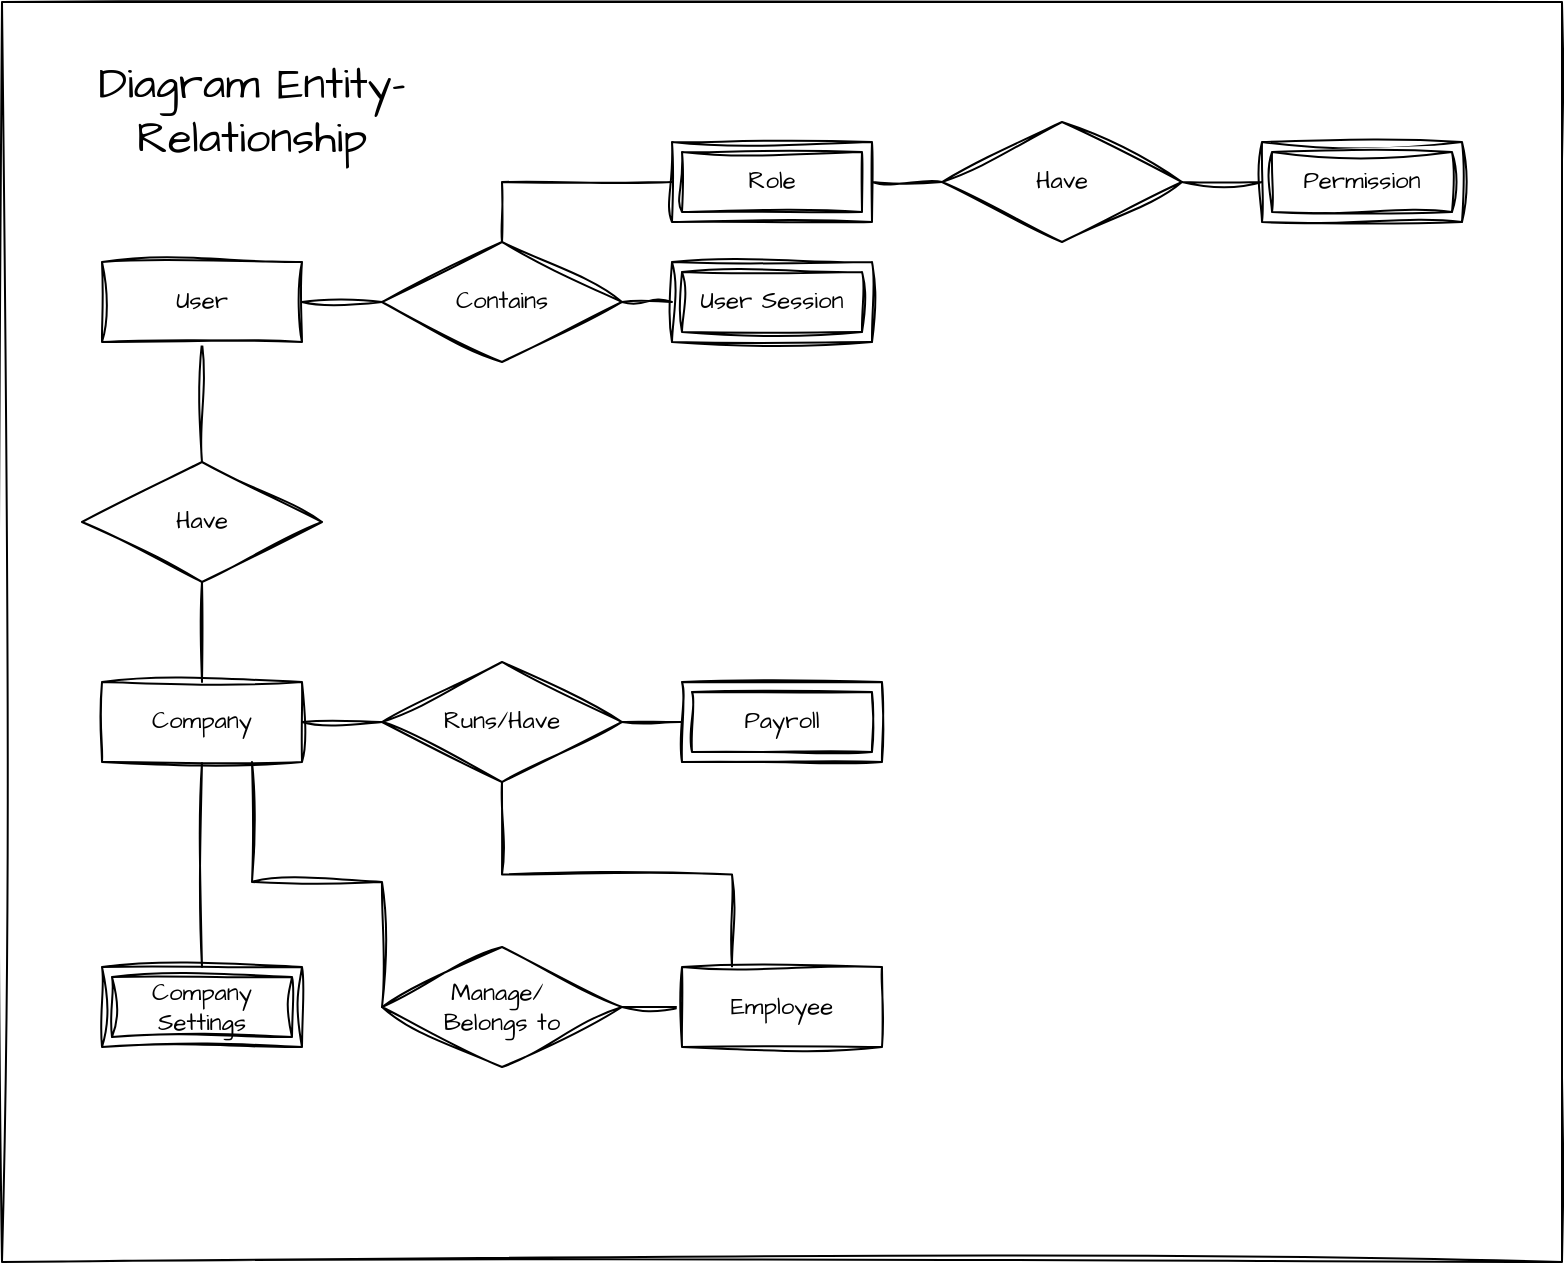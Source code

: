 <mxfile version="26.2.4">
  <diagram id="R2lEEEUBdFMjLlhIrx00" name="Diagram entity relationship - MVP">
    <mxGraphModel dx="1142" dy="601" grid="1" gridSize="10" guides="1" tooltips="1" connect="1" arrows="1" fold="1" page="1" pageScale="1" pageWidth="850" pageHeight="1100" background="none" math="0" shadow="0" extFonts="Permanent Marker^https://fonts.googleapis.com/css?family=Permanent+Marker">
      <root>
        <mxCell id="0" />
        <mxCell id="1" parent="0" />
        <mxCell id="NcDnEn3og4Owc58gdAHN-56" value="" style="rounded=0;whiteSpace=wrap;html=1;sketch=1;hachureGap=4;jiggle=2;curveFitting=1;fontFamily=Architects Daughter;fontSource=https%3A%2F%2Ffonts.googleapis.com%2Fcss%3Ffamily%3DArchitects%2BDaughter;" vertex="1" parent="1">
          <mxGeometry x="40" y="40" width="780" height="630" as="geometry" />
        </mxCell>
        <mxCell id="NcDnEn3og4Owc58gdAHN-57" value="&lt;font style=&quot;font-size: 22px;&quot;&gt;Diagram Entity-Relationship&lt;/font&gt;" style="text;html=1;align=center;verticalAlign=middle;whiteSpace=wrap;rounded=0;fontFamily=Architects Daughter;fontSource=https%3A%2F%2Ffonts.googleapis.com%2Fcss%3Ffamily%3DArchitects%2BDaughter;" vertex="1" parent="1">
          <mxGeometry x="50" y="80" width="230" height="30" as="geometry" />
        </mxCell>
        <mxCell id="NcDnEn3og4Owc58gdAHN-60" value="User Session" style="shape=ext;margin=3;double=1;whiteSpace=wrap;html=1;align=center;sketch=1;hachureGap=4;jiggle=2;curveFitting=1;fontFamily=Architects Daughter;fontSource=https%3A%2F%2Ffonts.googleapis.com%2Fcss%3Ffamily%3DArchitects%2BDaughter;" vertex="1" parent="1">
          <mxGeometry x="375" y="170" width="100" height="40" as="geometry" />
        </mxCell>
        <mxCell id="NcDnEn3og4Owc58gdAHN-90" style="edgeStyle=orthogonalEdgeStyle;rounded=0;sketch=1;hachureGap=4;jiggle=2;curveFitting=1;orthogonalLoop=1;jettySize=auto;html=1;exitX=1;exitY=0.5;exitDx=0;exitDy=0;entryX=0;entryY=0.5;entryDx=0;entryDy=0;fontFamily=Architects Daughter;fontSource=https%3A%2F%2Ffonts.googleapis.com%2Fcss%3Ffamily%3DArchitects%2BDaughter;endArrow=none;startFill=0;" edge="1" parent="1" source="NcDnEn3og4Owc58gdAHN-61" target="NcDnEn3og4Owc58gdAHN-67">
          <mxGeometry relative="1" as="geometry" />
        </mxCell>
        <mxCell id="NcDnEn3og4Owc58gdAHN-61" value="&lt;div&gt;Role&lt;/div&gt;" style="shape=ext;margin=3;double=1;whiteSpace=wrap;html=1;align=center;sketch=1;hachureGap=4;jiggle=2;curveFitting=1;fontFamily=Architects Daughter;fontSource=https%3A%2F%2Ffonts.googleapis.com%2Fcss%3Ffamily%3DArchitects%2BDaughter;" vertex="1" parent="1">
          <mxGeometry x="375" y="110" width="100" height="40" as="geometry" />
        </mxCell>
        <mxCell id="NcDnEn3og4Owc58gdAHN-88" style="edgeStyle=orthogonalEdgeStyle;rounded=0;sketch=1;hachureGap=4;jiggle=2;curveFitting=1;orthogonalLoop=1;jettySize=auto;html=1;exitX=1;exitY=0.5;exitDx=0;exitDy=0;entryX=0;entryY=0.5;entryDx=0;entryDy=0;fontFamily=Architects Daughter;fontSource=https%3A%2F%2Ffonts.googleapis.com%2Fcss%3Ffamily%3DArchitects%2BDaughter;endArrow=none;startFill=0;" edge="1" parent="1" source="NcDnEn3og4Owc58gdAHN-63" target="NcDnEn3og4Owc58gdAHN-60">
          <mxGeometry relative="1" as="geometry" />
        </mxCell>
        <mxCell id="NcDnEn3og4Owc58gdAHN-89" style="edgeStyle=orthogonalEdgeStyle;rounded=0;sketch=1;hachureGap=4;jiggle=2;curveFitting=1;orthogonalLoop=1;jettySize=auto;html=1;exitX=0.5;exitY=0;exitDx=0;exitDy=0;entryX=0;entryY=0.5;entryDx=0;entryDy=0;fontFamily=Architects Daughter;fontSource=https%3A%2F%2Ffonts.googleapis.com%2Fcss%3Ffamily%3DArchitects%2BDaughter;endArrow=none;startFill=0;" edge="1" parent="1" source="NcDnEn3og4Owc58gdAHN-63" target="NcDnEn3og4Owc58gdAHN-61">
          <mxGeometry relative="1" as="geometry" />
        </mxCell>
        <mxCell id="NcDnEn3og4Owc58gdAHN-63" value="Contains" style="shape=rhombus;perimeter=rhombusPerimeter;whiteSpace=wrap;html=1;align=center;sketch=1;hachureGap=4;jiggle=2;curveFitting=1;fontFamily=Architects Daughter;fontSource=https%3A%2F%2Ffonts.googleapis.com%2Fcss%3Ffamily%3DArchitects%2BDaughter;" vertex="1" parent="1">
          <mxGeometry x="230" y="160" width="120" height="60" as="geometry" />
        </mxCell>
        <mxCell id="NcDnEn3og4Owc58gdAHN-78" style="edgeStyle=orthogonalEdgeStyle;rounded=0;sketch=1;hachureGap=4;jiggle=2;curveFitting=1;orthogonalLoop=1;jettySize=auto;html=1;exitX=0.5;exitY=1;exitDx=0;exitDy=0;entryX=0.5;entryY=0;entryDx=0;entryDy=0;fontFamily=Architects Daughter;fontSource=https%3A%2F%2Ffonts.googleapis.com%2Fcss%3Ffamily%3DArchitects%2BDaughter;endArrow=none;startFill=0;" edge="1" parent="1" source="NcDnEn3og4Owc58gdAHN-64" target="NcDnEn3og4Owc58gdAHN-75">
          <mxGeometry relative="1" as="geometry" />
        </mxCell>
        <mxCell id="NcDnEn3og4Owc58gdAHN-87" style="edgeStyle=orthogonalEdgeStyle;rounded=0;sketch=1;hachureGap=4;jiggle=2;curveFitting=1;orthogonalLoop=1;jettySize=auto;html=1;exitX=1;exitY=0.5;exitDx=0;exitDy=0;entryX=0;entryY=0.5;entryDx=0;entryDy=0;fontFamily=Architects Daughter;fontSource=https%3A%2F%2Ffonts.googleapis.com%2Fcss%3Ffamily%3DArchitects%2BDaughter;endArrow=none;startFill=0;" edge="1" parent="1" source="NcDnEn3og4Owc58gdAHN-64" target="NcDnEn3og4Owc58gdAHN-63">
          <mxGeometry relative="1" as="geometry" />
        </mxCell>
        <mxCell id="NcDnEn3og4Owc58gdAHN-64" value="&lt;div&gt;User&lt;/div&gt;" style="whiteSpace=wrap;html=1;align=center;sketch=1;hachureGap=4;jiggle=2;curveFitting=1;fontFamily=Architects Daughter;fontSource=https%3A%2F%2Ffonts.googleapis.com%2Fcss%3Ffamily%3DArchitects%2BDaughter;" vertex="1" parent="1">
          <mxGeometry x="90" y="170" width="100" height="40" as="geometry" />
        </mxCell>
        <mxCell id="NcDnEn3og4Owc58gdAHN-91" style="edgeStyle=orthogonalEdgeStyle;rounded=0;sketch=1;hachureGap=4;jiggle=2;curveFitting=1;orthogonalLoop=1;jettySize=auto;html=1;exitX=1;exitY=0.5;exitDx=0;exitDy=0;entryX=0;entryY=0.5;entryDx=0;entryDy=0;fontFamily=Architects Daughter;fontSource=https%3A%2F%2Ffonts.googleapis.com%2Fcss%3Ffamily%3DArchitects%2BDaughter;endArrow=none;startFill=0;" edge="1" parent="1" source="NcDnEn3og4Owc58gdAHN-67" target="NcDnEn3og4Owc58gdAHN-68">
          <mxGeometry relative="1" as="geometry" />
        </mxCell>
        <mxCell id="NcDnEn3og4Owc58gdAHN-67" value="Have" style="shape=rhombus;perimeter=rhombusPerimeter;whiteSpace=wrap;html=1;align=center;sketch=1;hachureGap=4;jiggle=2;curveFitting=1;fontFamily=Architects Daughter;fontSource=https%3A%2F%2Ffonts.googleapis.com%2Fcss%3Ffamily%3DArchitects%2BDaughter;" vertex="1" parent="1">
          <mxGeometry x="510" y="100" width="120" height="60" as="geometry" />
        </mxCell>
        <mxCell id="NcDnEn3og4Owc58gdAHN-68" value="&lt;div&gt;Permission&lt;/div&gt;" style="shape=ext;margin=3;double=1;whiteSpace=wrap;html=1;align=center;sketch=1;hachureGap=4;jiggle=2;curveFitting=1;fontFamily=Architects Daughter;fontSource=https%3A%2F%2Ffonts.googleapis.com%2Fcss%3Ffamily%3DArchitects%2BDaughter;" vertex="1" parent="1">
          <mxGeometry x="670" y="110" width="100" height="40" as="geometry" />
        </mxCell>
        <mxCell id="NcDnEn3og4Owc58gdAHN-69" value="Payroll" style="shape=ext;margin=3;double=1;whiteSpace=wrap;html=1;align=center;sketch=1;hachureGap=4;jiggle=2;curveFitting=1;fontFamily=Architects Daughter;fontSource=https%3A%2F%2Ffonts.googleapis.com%2Fcss%3Ffamily%3DArchitects%2BDaughter;" vertex="1" parent="1">
          <mxGeometry x="380" y="380" width="100" height="40" as="geometry" />
        </mxCell>
        <mxCell id="NcDnEn3og4Owc58gdAHN-81" style="edgeStyle=orthogonalEdgeStyle;rounded=0;sketch=1;hachureGap=4;jiggle=2;curveFitting=1;orthogonalLoop=1;jettySize=auto;html=1;exitX=1;exitY=0.5;exitDx=0;exitDy=0;entryX=0;entryY=0.5;entryDx=0;entryDy=0;fontFamily=Architects Daughter;fontSource=https%3A%2F%2Ffonts.googleapis.com%2Fcss%3Ffamily%3DArchitects%2BDaughter;endArrow=none;startFill=0;" edge="1" parent="1" source="NcDnEn3og4Owc58gdAHN-70" target="NcDnEn3og4Owc58gdAHN-69">
          <mxGeometry relative="1" as="geometry" />
        </mxCell>
        <mxCell id="NcDnEn3og4Owc58gdAHN-82" style="edgeStyle=orthogonalEdgeStyle;rounded=0;sketch=1;hachureGap=4;jiggle=2;curveFitting=1;orthogonalLoop=1;jettySize=auto;html=1;exitX=0.5;exitY=1;exitDx=0;exitDy=0;entryX=0.25;entryY=0;entryDx=0;entryDy=0;fontFamily=Architects Daughter;fontSource=https%3A%2F%2Ffonts.googleapis.com%2Fcss%3Ffamily%3DArchitects%2BDaughter;endArrow=none;startFill=0;" edge="1" parent="1" source="NcDnEn3og4Owc58gdAHN-70" target="NcDnEn3og4Owc58gdAHN-74">
          <mxGeometry relative="1" as="geometry" />
        </mxCell>
        <mxCell id="NcDnEn3og4Owc58gdAHN-70" value="Runs/Have" style="shape=rhombus;perimeter=rhombusPerimeter;whiteSpace=wrap;html=1;align=center;sketch=1;hachureGap=4;jiggle=2;curveFitting=1;fontFamily=Architects Daughter;fontSource=https%3A%2F%2Ffonts.googleapis.com%2Fcss%3Ffamily%3DArchitects%2BDaughter;" vertex="1" parent="1">
          <mxGeometry x="230" y="370" width="120" height="60" as="geometry" />
        </mxCell>
        <mxCell id="NcDnEn3og4Owc58gdAHN-80" style="edgeStyle=orthogonalEdgeStyle;rounded=0;sketch=1;hachureGap=4;jiggle=2;curveFitting=1;orthogonalLoop=1;jettySize=auto;html=1;exitX=1;exitY=0.5;exitDx=0;exitDy=0;entryX=0;entryY=0.5;entryDx=0;entryDy=0;fontFamily=Architects Daughter;fontSource=https%3A%2F%2Ffonts.googleapis.com%2Fcss%3Ffamily%3DArchitects%2BDaughter;endArrow=none;startFill=0;" edge="1" parent="1" source="NcDnEn3og4Owc58gdAHN-71" target="NcDnEn3og4Owc58gdAHN-70">
          <mxGeometry relative="1" as="geometry" />
        </mxCell>
        <mxCell id="NcDnEn3og4Owc58gdAHN-86" style="edgeStyle=orthogonalEdgeStyle;rounded=0;sketch=1;hachureGap=4;jiggle=2;curveFitting=1;orthogonalLoop=1;jettySize=auto;html=1;exitX=0.5;exitY=1;exitDx=0;exitDy=0;entryX=0.5;entryY=0;entryDx=0;entryDy=0;fontFamily=Architects Daughter;fontSource=https%3A%2F%2Ffonts.googleapis.com%2Fcss%3Ffamily%3DArchitects%2BDaughter;endArrow=none;startFill=0;" edge="1" parent="1" source="NcDnEn3og4Owc58gdAHN-71" target="NcDnEn3og4Owc58gdAHN-73">
          <mxGeometry relative="1" as="geometry" />
        </mxCell>
        <mxCell id="NcDnEn3og4Owc58gdAHN-71" value="Company" style="whiteSpace=wrap;html=1;align=center;sketch=1;hachureGap=4;jiggle=2;curveFitting=1;fontFamily=Architects Daughter;fontSource=https%3A%2F%2Ffonts.googleapis.com%2Fcss%3Ffamily%3DArchitects%2BDaughter;" vertex="1" parent="1">
          <mxGeometry x="90" y="380" width="100" height="40" as="geometry" />
        </mxCell>
        <mxCell id="NcDnEn3og4Owc58gdAHN-73" value="Company Settings" style="shape=ext;margin=3;double=1;whiteSpace=wrap;html=1;align=center;sketch=1;hachureGap=4;jiggle=2;curveFitting=1;fontFamily=Architects Daughter;fontSource=https%3A%2F%2Ffonts.googleapis.com%2Fcss%3Ffamily%3DArchitects%2BDaughter;" vertex="1" parent="1">
          <mxGeometry x="90" y="522.5" width="100" height="40" as="geometry" />
        </mxCell>
        <mxCell id="NcDnEn3og4Owc58gdAHN-84" style="edgeStyle=orthogonalEdgeStyle;rounded=0;sketch=1;hachureGap=4;jiggle=2;curveFitting=1;orthogonalLoop=1;jettySize=auto;html=1;exitX=0;exitY=0.5;exitDx=0;exitDy=0;entryX=1;entryY=0.5;entryDx=0;entryDy=0;fontFamily=Architects Daughter;fontSource=https%3A%2F%2Ffonts.googleapis.com%2Fcss%3Ffamily%3DArchitects%2BDaughter;endArrow=none;startFill=0;" edge="1" parent="1" source="NcDnEn3og4Owc58gdAHN-74" target="NcDnEn3og4Owc58gdAHN-76">
          <mxGeometry relative="1" as="geometry" />
        </mxCell>
        <mxCell id="NcDnEn3og4Owc58gdAHN-74" value="&lt;div&gt;Employee&lt;/div&gt;" style="whiteSpace=wrap;html=1;align=center;sketch=1;hachureGap=4;jiggle=2;curveFitting=1;fontFamily=Architects Daughter;fontSource=https%3A%2F%2Ffonts.googleapis.com%2Fcss%3Ffamily%3DArchitects%2BDaughter;" vertex="1" parent="1">
          <mxGeometry x="380" y="522.5" width="100" height="40" as="geometry" />
        </mxCell>
        <mxCell id="NcDnEn3og4Owc58gdAHN-79" style="edgeStyle=orthogonalEdgeStyle;rounded=0;sketch=1;hachureGap=4;jiggle=2;curveFitting=1;orthogonalLoop=1;jettySize=auto;html=1;exitX=0.5;exitY=1;exitDx=0;exitDy=0;entryX=0.5;entryY=0;entryDx=0;entryDy=0;fontFamily=Architects Daughter;fontSource=https%3A%2F%2Ffonts.googleapis.com%2Fcss%3Ffamily%3DArchitects%2BDaughter;endArrow=none;startFill=0;" edge="1" parent="1" source="NcDnEn3og4Owc58gdAHN-75" target="NcDnEn3og4Owc58gdAHN-71">
          <mxGeometry relative="1" as="geometry" />
        </mxCell>
        <mxCell id="NcDnEn3og4Owc58gdAHN-75" value="Have" style="shape=rhombus;perimeter=rhombusPerimeter;whiteSpace=wrap;html=1;align=center;sketch=1;hachureGap=4;jiggle=2;curveFitting=1;fontFamily=Architects Daughter;fontSource=https%3A%2F%2Ffonts.googleapis.com%2Fcss%3Ffamily%3DArchitects%2BDaughter;" vertex="1" parent="1">
          <mxGeometry x="80" y="270" width="120" height="60" as="geometry" />
        </mxCell>
        <mxCell id="NcDnEn3og4Owc58gdAHN-85" style="edgeStyle=orthogonalEdgeStyle;rounded=0;sketch=1;hachureGap=4;jiggle=2;curveFitting=1;orthogonalLoop=1;jettySize=auto;html=1;exitX=0;exitY=0.5;exitDx=0;exitDy=0;entryX=0.75;entryY=1;entryDx=0;entryDy=0;fontFamily=Architects Daughter;fontSource=https%3A%2F%2Ffonts.googleapis.com%2Fcss%3Ffamily%3DArchitects%2BDaughter;endArrow=none;startFill=0;" edge="1" parent="1" source="NcDnEn3og4Owc58gdAHN-76" target="NcDnEn3og4Owc58gdAHN-71">
          <mxGeometry relative="1" as="geometry">
            <Array as="points">
              <mxPoint x="230" y="480" />
              <mxPoint x="165" y="480" />
            </Array>
          </mxGeometry>
        </mxCell>
        <mxCell id="NcDnEn3og4Owc58gdAHN-76" value="&lt;div&gt;Manage/&amp;nbsp;&lt;/div&gt;&lt;div&gt;Belongs to&lt;/div&gt;" style="shape=rhombus;perimeter=rhombusPerimeter;whiteSpace=wrap;html=1;align=center;sketch=1;hachureGap=4;jiggle=2;curveFitting=1;fontFamily=Architects Daughter;fontSource=https%3A%2F%2Ffonts.googleapis.com%2Fcss%3Ffamily%3DArchitects%2BDaughter;" vertex="1" parent="1">
          <mxGeometry x="230" y="512.5" width="120" height="60" as="geometry" />
        </mxCell>
      </root>
    </mxGraphModel>
  </diagram>
</mxfile>
